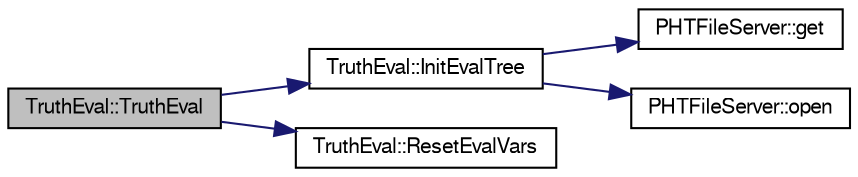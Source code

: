 digraph "TruthEval::TruthEval"
{
  bgcolor="transparent";
  edge [fontname="FreeSans",fontsize="10",labelfontname="FreeSans",labelfontsize="10"];
  node [fontname="FreeSans",fontsize="10",shape=record];
  rankdir="LR";
  Node1 [label="TruthEval::TruthEval",height=0.2,width=0.4,color="black", fillcolor="grey75", style="filled" fontcolor="black"];
  Node1 -> Node2 [color="midnightblue",fontsize="10",style="solid",fontname="FreeSans"];
  Node2 [label="TruthEval::InitEvalTree",height=0.2,width=0.4,color="black",URL="$df/d39/classTruthEval.html#aaf421448ffb70c0a184acbce3a3abe0c"];
  Node2 -> Node3 [color="midnightblue",fontsize="10",style="solid",fontname="FreeSans"];
  Node3 [label="PHTFileServer::get",height=0.2,width=0.4,color="black",URL="$d3/d2b/classPHTFileServer.html#a5a3ed7a2a70cc2e38dbe1cb33afe9c2f",tooltip="return reference to class singleton "];
  Node2 -> Node4 [color="midnightblue",fontsize="10",style="solid",fontname="FreeSans"];
  Node4 [label="PHTFileServer::open",height=0.2,width=0.4,color="black",URL="$d3/d2b/classPHTFileServer.html#aaae99c6748eb17d5f8d7df375bc6d615",tooltip="open a SafeTFile. If filename is not found in the map, create a new TFile and append to the map; incr..."];
  Node1 -> Node5 [color="midnightblue",fontsize="10",style="solid",fontname="FreeSans"];
  Node5 [label="TruthEval::ResetEvalVars",height=0.2,width=0.4,color="black",URL="$df/d39/classTruthEval.html#abe98f735f2e67d8b6d56ff7db873366d"];
}
